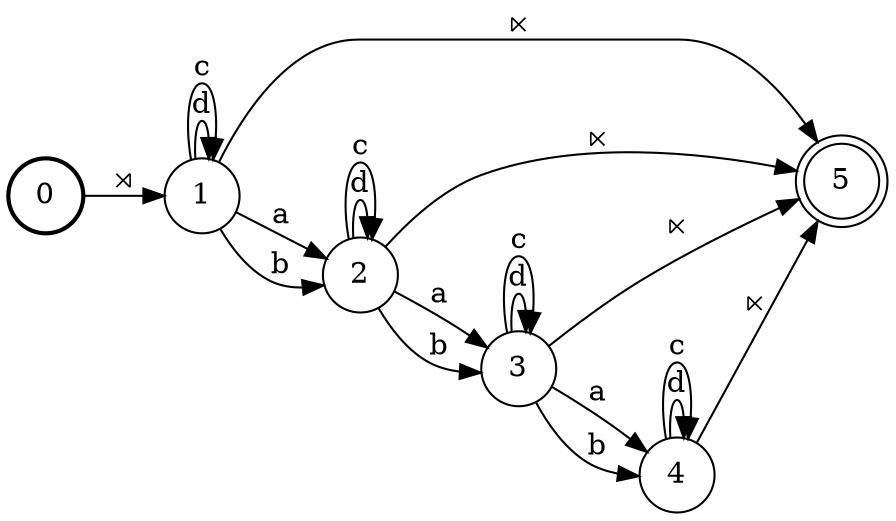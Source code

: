 digraph FST {
rankdir = LR;
size = "8.5,11";
center = 1;
orientation = Portrait;
ranksep = "0.4";
nodesep = "0.25";
0 [label = "0", shape = circle, style = bold, fontsize = 14]
	0 -> 1 [label = "⋊", fontsize = 14];
1 [label = "1", shape = circle, style = solid, fontsize = 14]
	1 -> 2 [label = "⋉", fontsize = 14];
	1 -> 3 [label = "a", fontsize = 14];
	1 -> 3 [label = "b", fontsize = 14];
	1 -> 1 [label = "d", fontsize = 14];
	1 -> 1 [label = "c", fontsize = 14];
2 [label = "5", shape = doublecircle, style = solid, fontsize = 14]
3 [label = "2", shape = circle, style = solid, fontsize = 14]
	3 -> 2 [label = "⋉", fontsize = 14];
	3 -> 4 [label = "a", fontsize = 14];
	3 -> 4 [label = "b", fontsize = 14];
	3 -> 3 [label = "d", fontsize = 14];
	3 -> 3 [label = "c", fontsize = 14];
4 [label = "3", shape = circle, style = solid, fontsize = 14]
	4 -> 2 [label = "⋉", fontsize = 14];
	4 -> 5 [label = "a", fontsize = 14];
	4 -> 5 [label = "b", fontsize = 14];
	4 -> 4 [label = "d", fontsize = 14];
	4 -> 4 [label = "c", fontsize = 14];
5 [label = "4", shape = circle, style = solid, fontsize = 14]
	5 -> 2 [label = "⋉", fontsize = 14];
	5 -> 5 [label = "d", fontsize = 14];
	5 -> 5 [label = "c", fontsize = 14];
}
